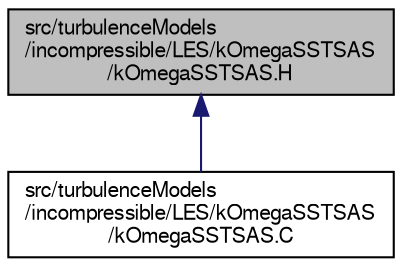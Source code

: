 digraph "src/turbulenceModels/incompressible/LES/kOmegaSSTSAS/kOmegaSSTSAS.H"
{
  bgcolor="transparent";
  edge [fontname="FreeSans",fontsize="10",labelfontname="FreeSans",labelfontsize="10"];
  node [fontname="FreeSans",fontsize="10",shape=record];
  Node303 [label="src/turbulenceModels\l/incompressible/LES/kOmegaSSTSAS\l/kOmegaSSTSAS.H",height=0.2,width=0.4,color="black", fillcolor="grey75", style="filled", fontcolor="black"];
  Node303 -> Node304 [dir="back",color="midnightblue",fontsize="10",style="solid",fontname="FreeSans"];
  Node304 [label="src/turbulenceModels\l/incompressible/LES/kOmegaSSTSAS\l/kOmegaSSTSAS.C",height=0.2,width=0.4,color="black",URL="$a17426.html"];
}
